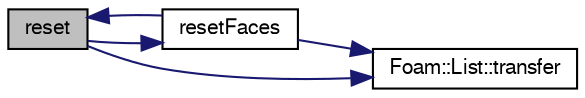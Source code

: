 digraph "reset"
{
  bgcolor="transparent";
  edge [fontname="FreeSans",fontsize="10",labelfontname="FreeSans",labelfontsize="10"];
  node [fontname="FreeSans",fontsize="10",shape=record];
  rankdir="LR";
  Node109 [label="reset",height=0.2,width=0.4,color="black", fillcolor="grey75", style="filled", fontcolor="black"];
  Node109 -> Node110 [color="midnightblue",fontsize="10",style="solid",fontname="FreeSans"];
  Node110 [label="resetFaces",height=0.2,width=0.4,color="black",URL="$a29578.html#ab6b2f2c32db1610eaab84b8ba453d956",tooltip="Reset primitive data (points, faces and zones) "];
  Node110 -> Node109 [color="midnightblue",fontsize="10",style="solid",fontname="FreeSans"];
  Node110 -> Node111 [color="midnightblue",fontsize="10",style="solid",fontname="FreeSans"];
  Node111 [label="Foam::List::transfer",height=0.2,width=0.4,color="black",URL="$a25694.html#a25ad1d2084d16b234b0cf91c07e832c0",tooltip="Transfer the contents of the argument List into this list. "];
  Node109 -> Node111 [color="midnightblue",fontsize="10",style="solid",fontname="FreeSans"];
}
